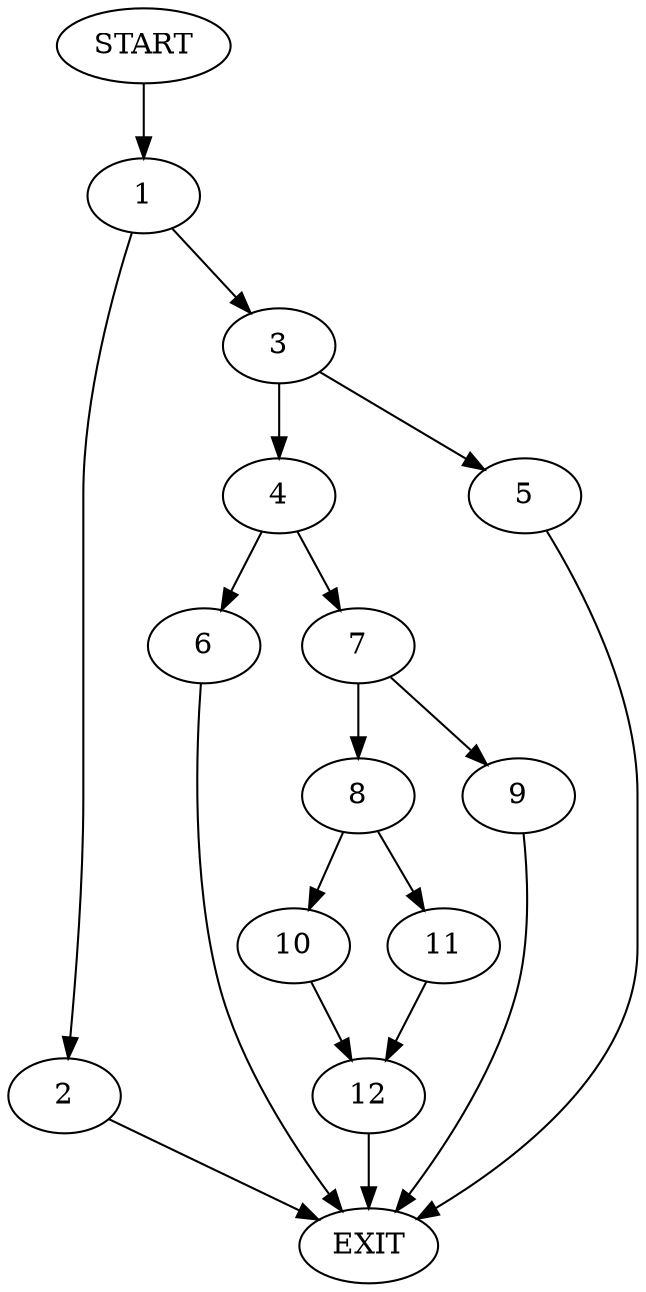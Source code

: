digraph {
0 [label="START"]
13 [label="EXIT"]
0 -> 1
1 -> 2
1 -> 3
3 -> 4
3 -> 5
2 -> 13
4 -> 6
4 -> 7
5 -> 13
6 -> 13
7 -> 8
7 -> 9
9 -> 13
8 -> 10
8 -> 11
11 -> 12
10 -> 12
12 -> 13
}

